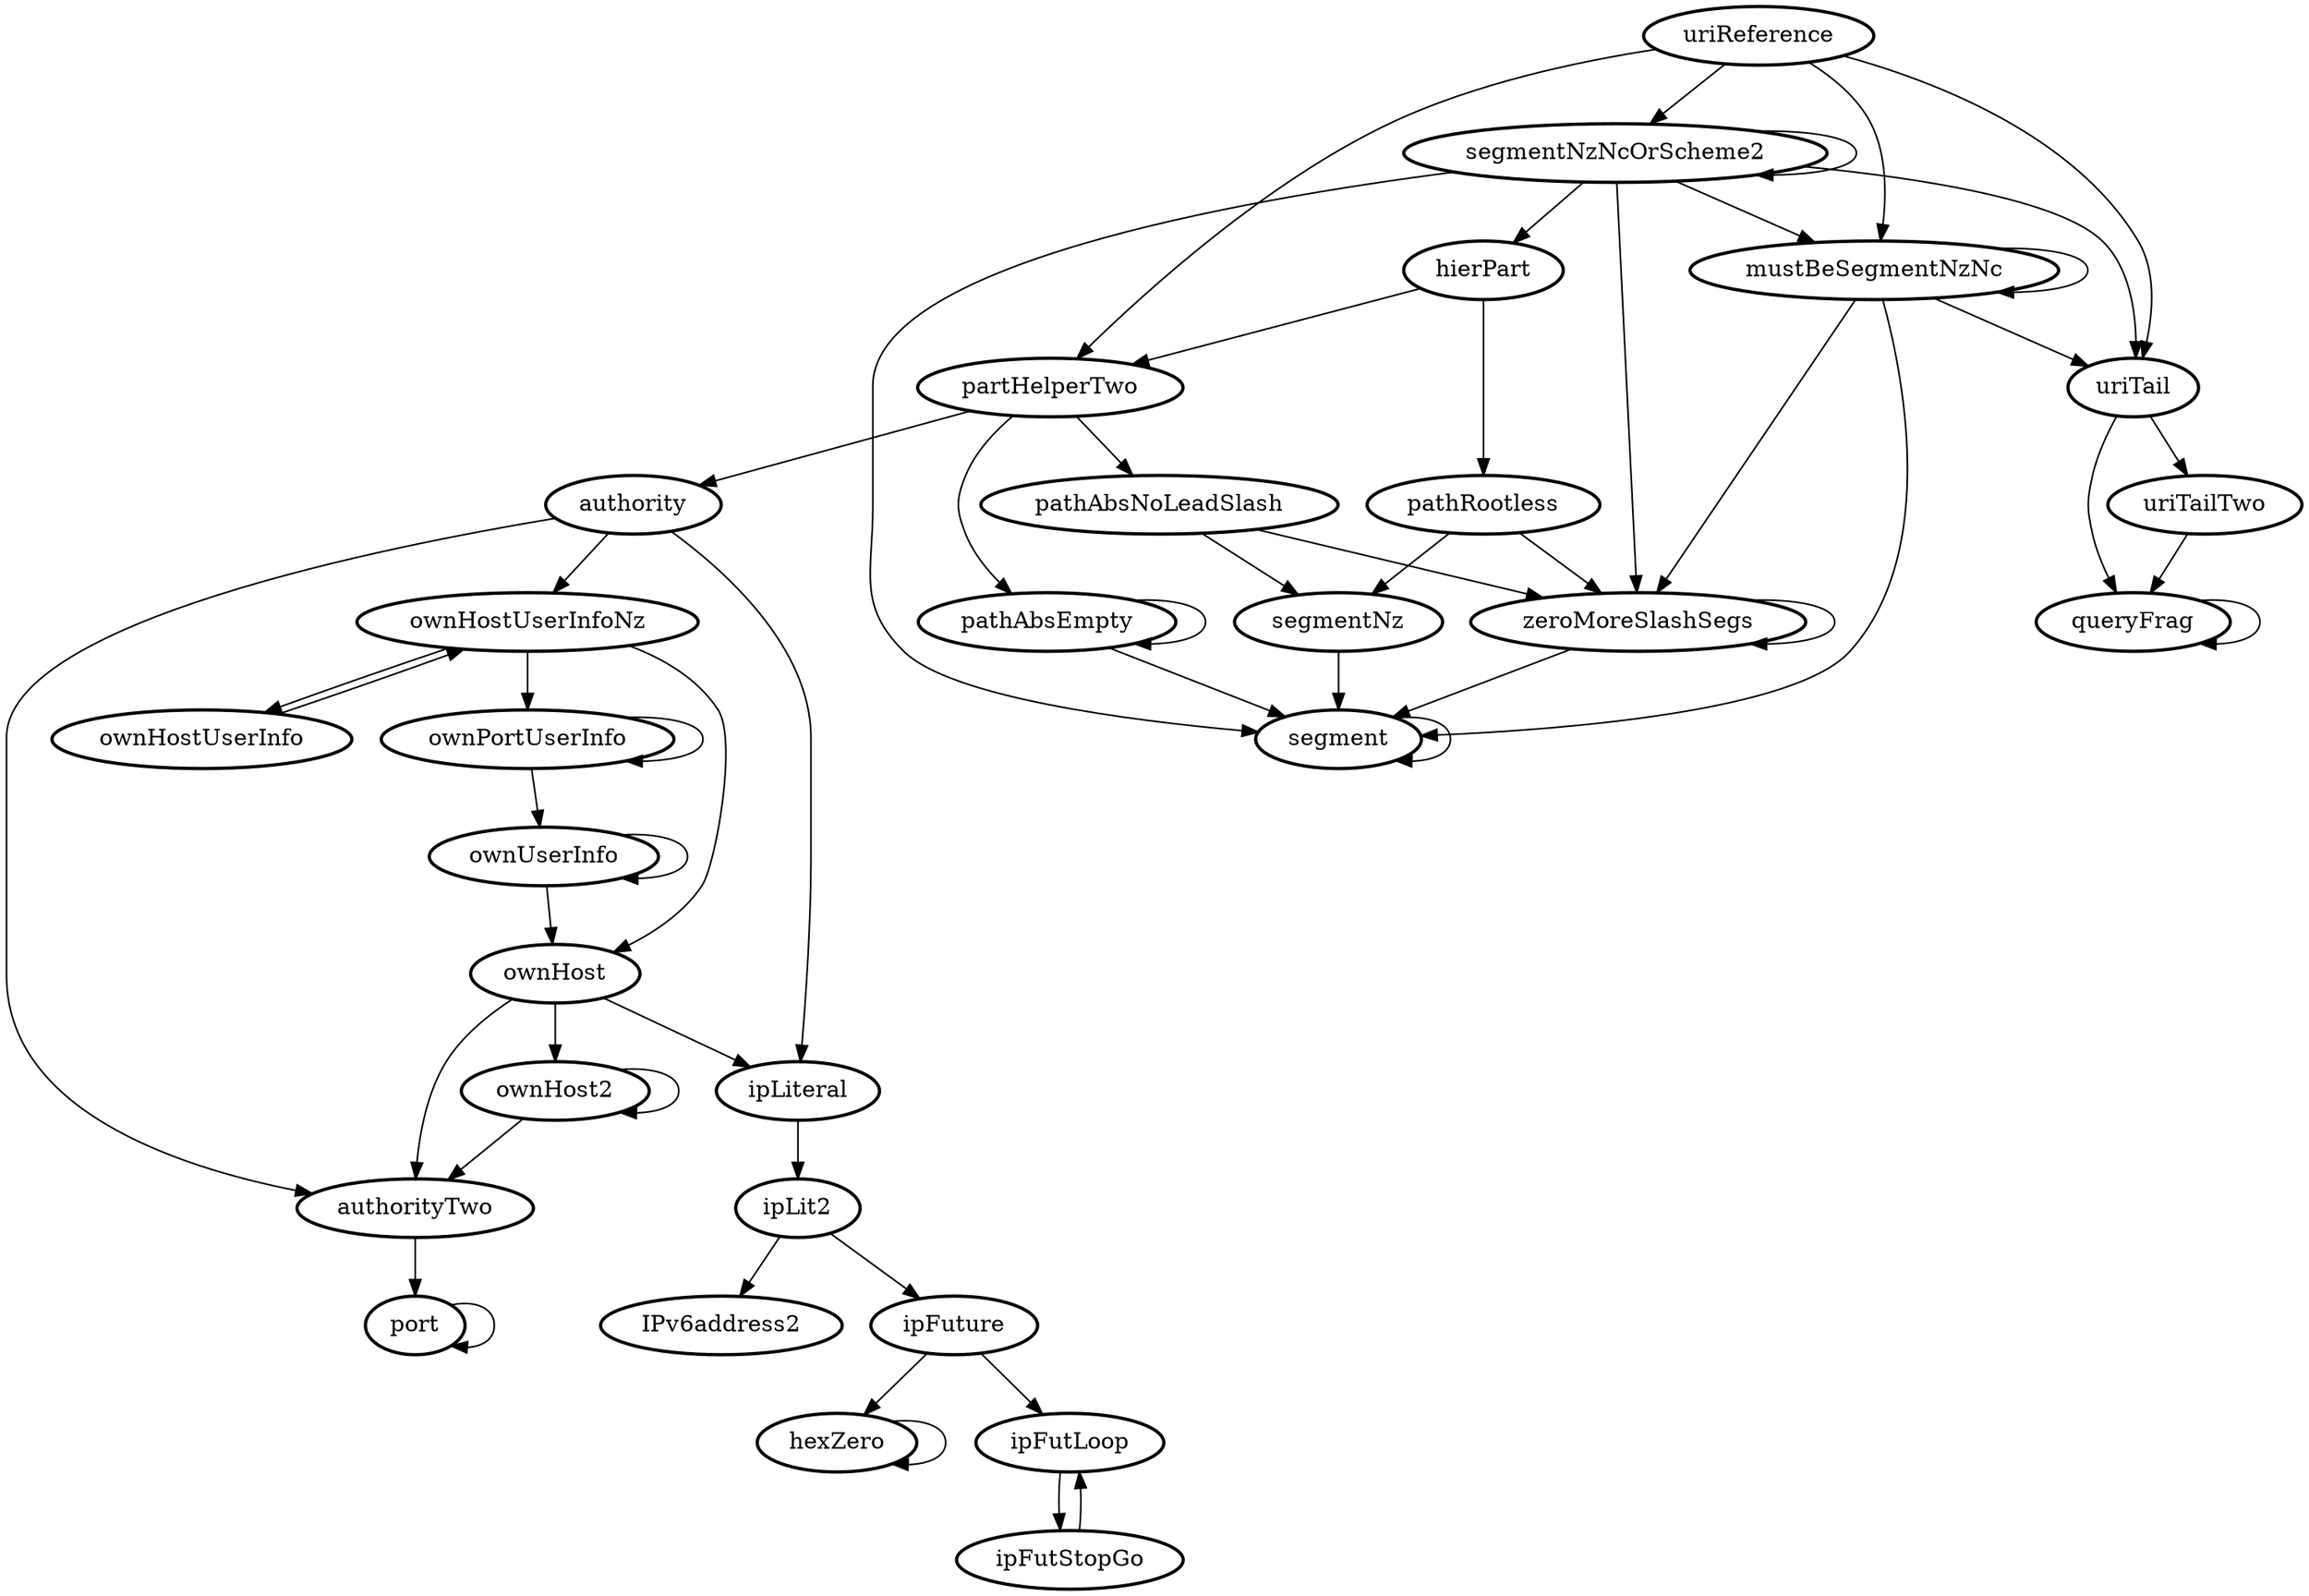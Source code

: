 digraph whoCallsWhom {
	size="20,20";
	fontsize=12
	node [style=bold];
	"authority" -> "authorityTwo";
	"authority" -> "ipLiteral";
	"authority" -> "ownHostUserInfoNz";
	"authorityTwo" -> "port";
	"hexZero" -> "hexZero";
	"hierPart" -> "partHelperTwo";
	"hierPart" -> "pathRootless";
	"ipFutLoop" -> "ipFutStopGo";
	"ipFutStopGo" -> "ipFutLoop";
	"ipFuture" -> "hexZero";
	"ipFuture" -> "ipFutLoop";
	"ipLit2" -> "ipFuture";
	"ipLit2" -> "IPv6address2";
	"ipLiteral" -> "ipLit2";
	"mustBeSegmentNzNc" -> "mustBeSegmentNzNc";
	"mustBeSegmentNzNc" -> "segment";
	"mustBeSegmentNzNc" -> "uriTail";
	"mustBeSegmentNzNc" -> "zeroMoreSlashSegs";
	"ownHost" -> "authorityTwo";
	"ownHost" -> "ipLiteral";
	"ownHost" -> "ownHost2";
	"ownHost2" -> "authorityTwo";
	"ownHost2" -> "ownHost2";
	"ownHostUserInfo" -> "ownHostUserInfoNz";
	"ownHostUserInfoNz" -> "ownHost";
	"ownHostUserInfoNz" -> "ownHostUserInfo";
	"ownHostUserInfoNz" -> "ownPortUserInfo";
	"ownPortUserInfo" -> "ownPortUserInfo";
	"ownPortUserInfo" -> "ownUserInfo";
	"ownUserInfo" -> "ownHost";
	"ownUserInfo" -> "ownUserInfo";
	"partHelperTwo" -> "authority";
	"partHelperTwo" -> "pathAbsEmpty";
	"partHelperTwo" -> "pathAbsNoLeadSlash";
	"pathAbsEmpty" -> "pathAbsEmpty";
	"pathAbsEmpty" -> "segment";
	"pathAbsNoLeadSlash" -> "segmentNz";
	"pathAbsNoLeadSlash" -> "zeroMoreSlashSegs";
	"pathRootless" -> "segmentNz";
	"pathRootless" -> "zeroMoreSlashSegs";
	"port" -> "port";
	"queryFrag" -> "queryFrag";
	"segment" -> "segment";
	"segmentNz" -> "segment";
	"segmentNzNcOrScheme2" -> "hierPart";
	"segmentNzNcOrScheme2" -> "mustBeSegmentNzNc";
	"segmentNzNcOrScheme2" -> "segment";
	"segmentNzNcOrScheme2" -> "segmentNzNcOrScheme2";
	"segmentNzNcOrScheme2" -> "uriTail";
	"segmentNzNcOrScheme2" -> "zeroMoreSlashSegs";
	"uriReference" -> "mustBeSegmentNzNc";
	"uriReference" -> "partHelperTwo";
	"uriReference" -> "segmentNzNcOrScheme2";
	"uriReference" -> "uriTail";
	"uriTail" -> "queryFrag";
	"uriTail" -> "uriTailTwo";
	"uriTailTwo" -> "queryFrag";
	"zeroMoreSlashSegs" -> "segment";
	"zeroMoreSlashSegs" -> "zeroMoreSlashSegs";
}
